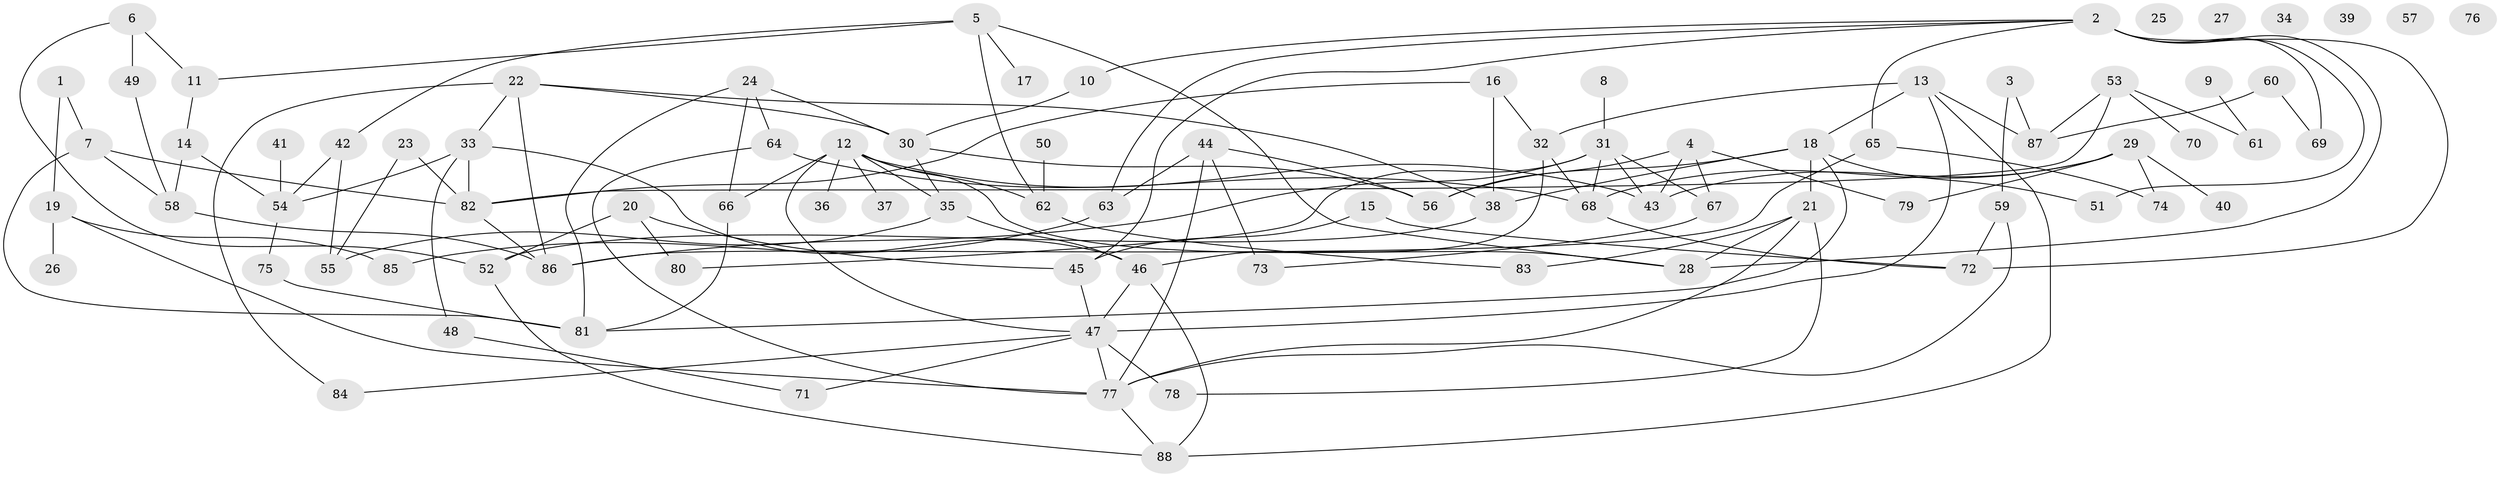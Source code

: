 // Generated by graph-tools (version 1.1) at 2025/49/03/09/25 03:49:07]
// undirected, 88 vertices, 138 edges
graph export_dot {
graph [start="1"]
  node [color=gray90,style=filled];
  1;
  2;
  3;
  4;
  5;
  6;
  7;
  8;
  9;
  10;
  11;
  12;
  13;
  14;
  15;
  16;
  17;
  18;
  19;
  20;
  21;
  22;
  23;
  24;
  25;
  26;
  27;
  28;
  29;
  30;
  31;
  32;
  33;
  34;
  35;
  36;
  37;
  38;
  39;
  40;
  41;
  42;
  43;
  44;
  45;
  46;
  47;
  48;
  49;
  50;
  51;
  52;
  53;
  54;
  55;
  56;
  57;
  58;
  59;
  60;
  61;
  62;
  63;
  64;
  65;
  66;
  67;
  68;
  69;
  70;
  71;
  72;
  73;
  74;
  75;
  76;
  77;
  78;
  79;
  80;
  81;
  82;
  83;
  84;
  85;
  86;
  87;
  88;
  1 -- 7;
  1 -- 19;
  2 -- 10;
  2 -- 28;
  2 -- 45;
  2 -- 51;
  2 -- 63;
  2 -- 65;
  2 -- 69;
  2 -- 72;
  3 -- 59;
  3 -- 87;
  4 -- 43;
  4 -- 56;
  4 -- 67;
  4 -- 79;
  5 -- 11;
  5 -- 17;
  5 -- 28;
  5 -- 42;
  5 -- 62;
  6 -- 11;
  6 -- 49;
  6 -- 52;
  7 -- 58;
  7 -- 81;
  7 -- 82;
  8 -- 31;
  9 -- 61;
  10 -- 30;
  11 -- 14;
  12 -- 28;
  12 -- 35;
  12 -- 36;
  12 -- 37;
  12 -- 43;
  12 -- 47;
  12 -- 62;
  12 -- 66;
  13 -- 18;
  13 -- 32;
  13 -- 47;
  13 -- 87;
  13 -- 88;
  14 -- 54;
  14 -- 58;
  15 -- 45;
  15 -- 72;
  16 -- 32;
  16 -- 38;
  16 -- 82;
  18 -- 21;
  18 -- 38;
  18 -- 51;
  18 -- 56;
  18 -- 81;
  19 -- 26;
  19 -- 77;
  19 -- 85;
  20 -- 45;
  20 -- 52;
  20 -- 80;
  21 -- 28;
  21 -- 77;
  21 -- 78;
  21 -- 83;
  22 -- 30;
  22 -- 33;
  22 -- 38;
  22 -- 84;
  22 -- 86;
  23 -- 55;
  23 -- 82;
  24 -- 30;
  24 -- 64;
  24 -- 66;
  24 -- 81;
  29 -- 40;
  29 -- 43;
  29 -- 68;
  29 -- 74;
  29 -- 79;
  30 -- 35;
  30 -- 56;
  31 -- 43;
  31 -- 67;
  31 -- 68;
  31 -- 80;
  31 -- 86;
  32 -- 46;
  32 -- 68;
  33 -- 46;
  33 -- 48;
  33 -- 54;
  33 -- 82;
  35 -- 46;
  35 -- 55;
  38 -- 52;
  41 -- 54;
  42 -- 54;
  42 -- 55;
  44 -- 56;
  44 -- 63;
  44 -- 73;
  44 -- 77;
  45 -- 47;
  46 -- 47;
  46 -- 88;
  47 -- 71;
  47 -- 77;
  47 -- 78;
  47 -- 84;
  48 -- 71;
  49 -- 58;
  50 -- 62;
  52 -- 88;
  53 -- 61;
  53 -- 70;
  53 -- 82;
  53 -- 87;
  54 -- 75;
  58 -- 86;
  59 -- 72;
  59 -- 77;
  60 -- 69;
  60 -- 87;
  62 -- 83;
  63 -- 85;
  64 -- 68;
  64 -- 77;
  65 -- 74;
  65 -- 86;
  66 -- 81;
  67 -- 73;
  68 -- 72;
  75 -- 81;
  77 -- 88;
  82 -- 86;
}
